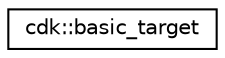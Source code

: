 digraph "Graphical Class Hierarchy"
{
 // INTERACTIVE_SVG=YES
 // LATEX_PDF_SIZE
  edge [fontname="Helvetica",fontsize="10",labelfontname="Helvetica",labelfontsize="10"];
  node [fontname="Helvetica",fontsize="10",shape=record];
  rankdir="LR";
  Node0 [label="cdk::basic_target",height=0.2,width=0.4,color="black", fillcolor="white", style="filled",URL="$classcdk_1_1basic__target.html",tooltip=" "];
}
